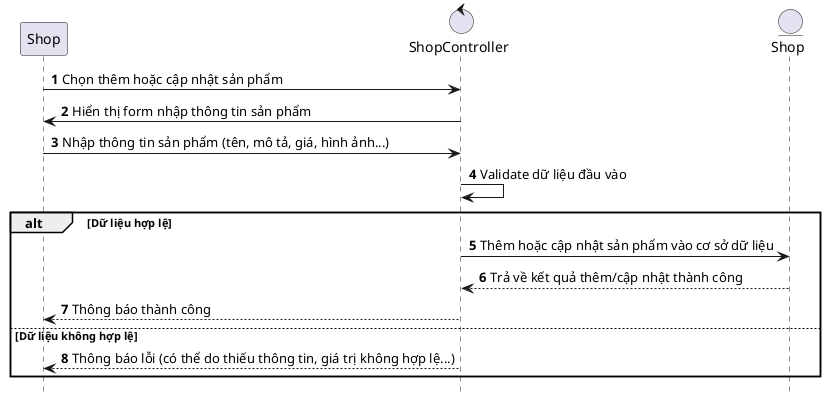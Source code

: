 @startuml ManageProduct

hide footbox
autonumber
participant Shop as shop
control "ShopController" as shopController
entity "Shop" as shopEntity

shop -> shopController: Chọn thêm hoặc cập nhật sản phẩm
shopController -> shop: Hiển thị form nhập thông tin sản phẩm
shop -> shopController: Nhập thông tin sản phẩm (tên, mô tả, giá, hình ảnh...)
shopController -> shopController: Validate dữ liệu đầu vào
alt Dữ liệu hợp lệ
    shopController -> shopEntity: Thêm hoặc cập nhật sản phẩm vào cơ sở dữ liệu
    shopEntity --> shopController: Trả về kết quả thêm/cập nhật thành công
    shopController --> shop: Thông báo thành công
else Dữ liệu không hợp lệ
    shopController --> shop: Thông báo lỗi (có thể do thiếu thông tin, giá trị không hợp lệ...)
end

@enduml
